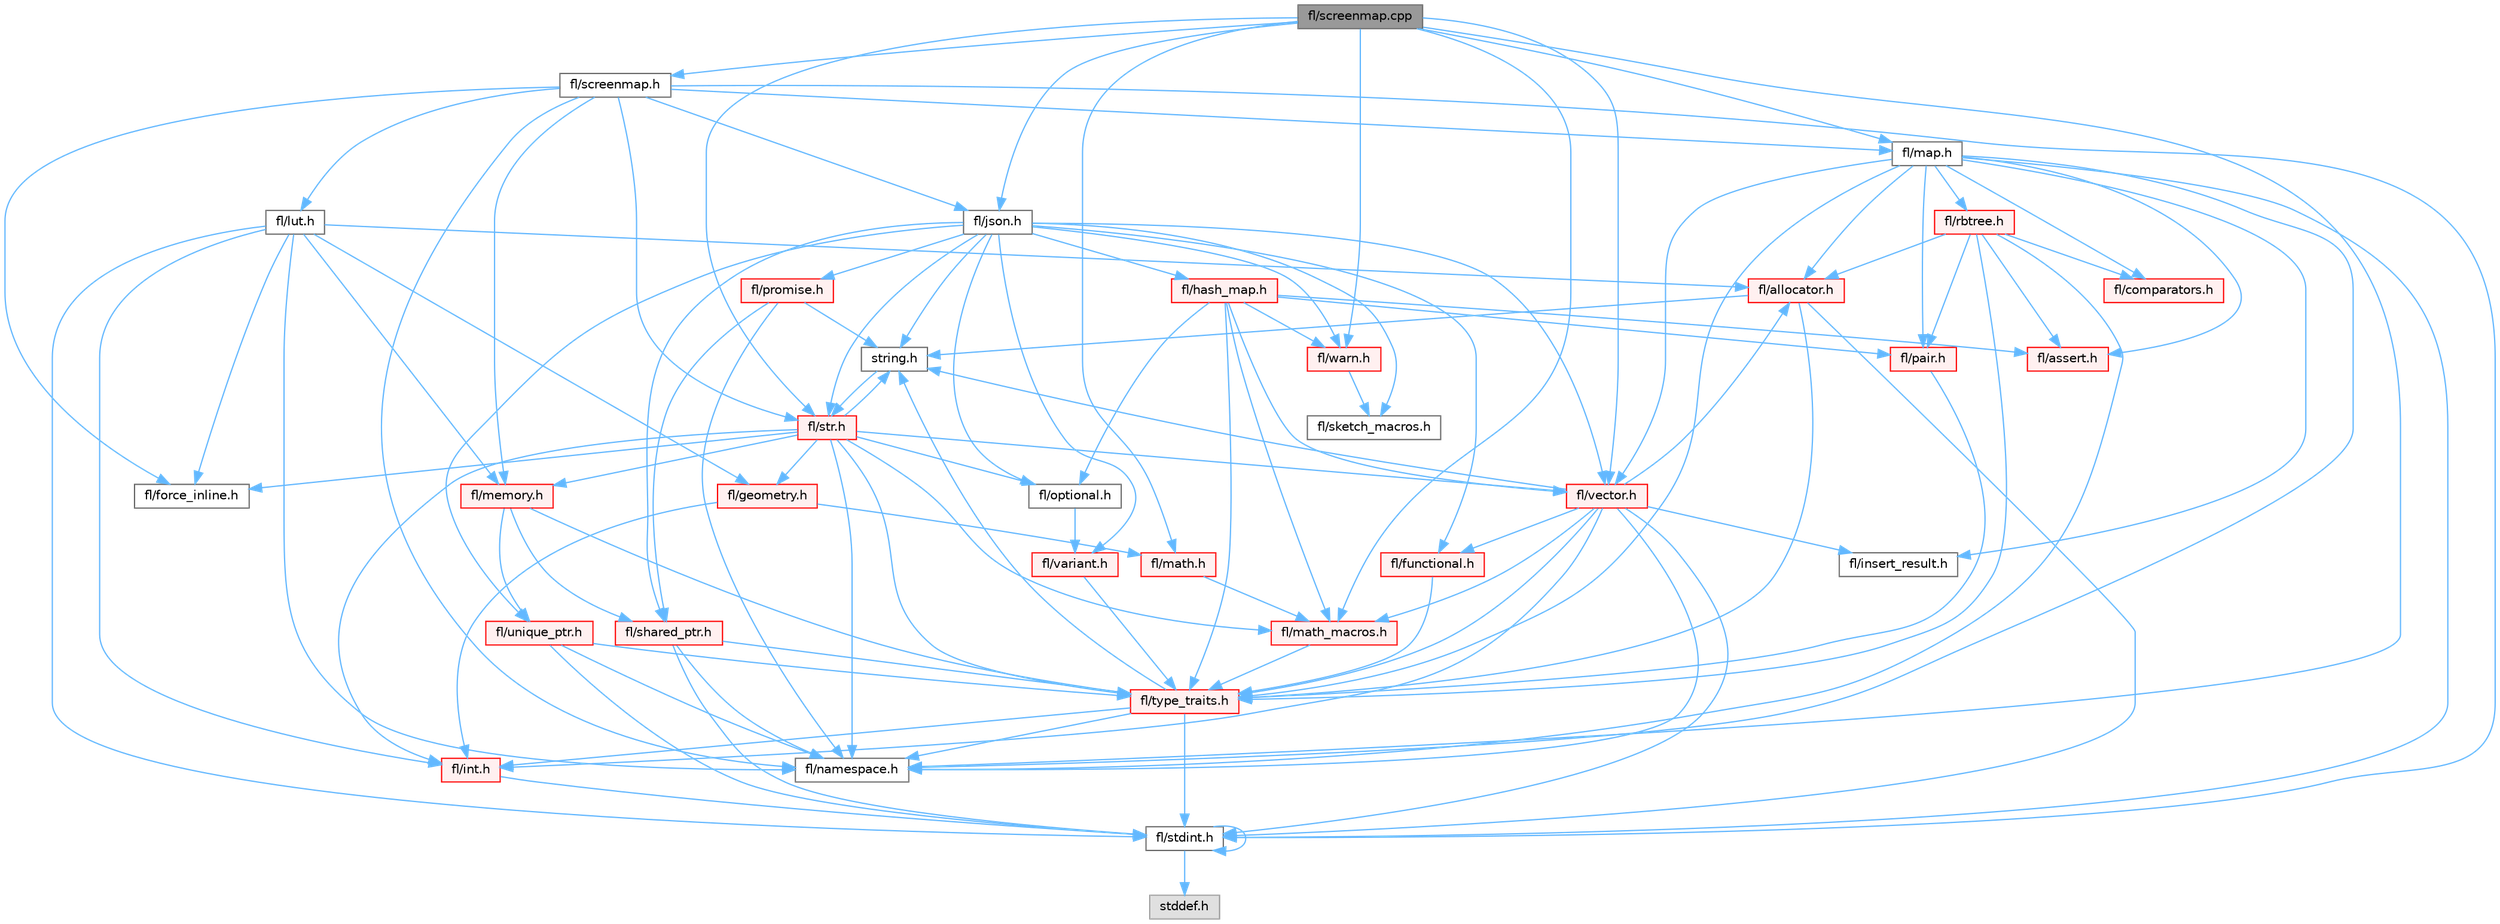 digraph "fl/screenmap.cpp"
{
 // INTERACTIVE_SVG=YES
 // LATEX_PDF_SIZE
  bgcolor="transparent";
  edge [fontname=Helvetica,fontsize=10,labelfontname=Helvetica,labelfontsize=10];
  node [fontname=Helvetica,fontsize=10,shape=box,height=0.2,width=0.4];
  Node1 [id="Node000001",label="fl/screenmap.cpp",height=0.2,width=0.4,color="gray40", fillcolor="grey60", style="filled", fontcolor="black",tooltip=" "];
  Node1 -> Node2 [id="edge1_Node000001_Node000002",color="steelblue1",style="solid",tooltip=" "];
  Node2 [id="Node000002",label="fl/screenmap.h",height=0.2,width=0.4,color="grey40", fillcolor="white", style="filled",URL="$d7/d97/screenmap_8h.html",tooltip=" "];
  Node2 -> Node3 [id="edge2_Node000002_Node000003",color="steelblue1",style="solid",tooltip=" "];
  Node3 [id="Node000003",label="fl/stdint.h",height=0.2,width=0.4,color="grey40", fillcolor="white", style="filled",URL="$df/dd8/stdint_8h.html",tooltip=" "];
  Node3 -> Node4 [id="edge3_Node000003_Node000004",color="steelblue1",style="solid",tooltip=" "];
  Node4 [id="Node000004",label="stddef.h",height=0.2,width=0.4,color="grey60", fillcolor="#E0E0E0", style="filled",tooltip=" "];
  Node3 -> Node3 [id="edge4_Node000003_Node000003",color="steelblue1",style="solid",tooltip=" "];
  Node2 -> Node5 [id="edge5_Node000002_Node000005",color="steelblue1",style="solid",tooltip=" "];
  Node5 [id="Node000005",label="fl/force_inline.h",height=0.2,width=0.4,color="grey40", fillcolor="white", style="filled",URL="$d4/d64/force__inline_8h.html",tooltip=" "];
  Node2 -> Node6 [id="edge6_Node000002_Node000006",color="steelblue1",style="solid",tooltip=" "];
  Node6 [id="Node000006",label="fl/lut.h",height=0.2,width=0.4,color="grey40", fillcolor="white", style="filled",URL="$db/d54/lut_8h.html",tooltip=" "];
  Node6 -> Node7 [id="edge7_Node000006_Node000007",color="steelblue1",style="solid",tooltip=" "];
  Node7 [id="Node000007",label="fl/allocator.h",height=0.2,width=0.4,color="red", fillcolor="#FFF0F0", style="filled",URL="$da/da9/allocator_8h.html",tooltip=" "];
  Node7 -> Node9 [id="edge8_Node000007_Node000009",color="steelblue1",style="solid",tooltip=" "];
  Node9 [id="Node000009",label="string.h",height=0.2,width=0.4,color="grey40", fillcolor="white", style="filled",URL="$da/d66/string_8h.html",tooltip=" "];
  Node9 -> Node10 [id="edge9_Node000009_Node000010",color="steelblue1",style="solid",tooltip=" "];
  Node10 [id="Node000010",label="fl/str.h",height=0.2,width=0.4,color="red", fillcolor="#FFF0F0", style="filled",URL="$d1/d93/str_8h.html",tooltip=" "];
  Node10 -> Node11 [id="edge10_Node000010_Node000011",color="steelblue1",style="solid",tooltip=" "];
  Node11 [id="Node000011",label="fl/int.h",height=0.2,width=0.4,color="red", fillcolor="#FFF0F0", style="filled",URL="$d3/d7e/int_8h.html",tooltip=" "];
  Node11 -> Node3 [id="edge11_Node000011_Node000003",color="steelblue1",style="solid",tooltip=" "];
  Node10 -> Node9 [id="edge12_Node000010_Node000009",color="steelblue1",style="solid",tooltip=" "];
  Node10 -> Node13 [id="edge13_Node000010_Node000013",color="steelblue1",style="solid",tooltip=" "];
  Node13 [id="Node000013",label="fl/geometry.h",height=0.2,width=0.4,color="red", fillcolor="#FFF0F0", style="filled",URL="$d4/d67/geometry_8h.html",tooltip=" "];
  Node13 -> Node11 [id="edge14_Node000013_Node000011",color="steelblue1",style="solid",tooltip=" "];
  Node13 -> Node14 [id="edge15_Node000013_Node000014",color="steelblue1",style="solid",tooltip=" "];
  Node14 [id="Node000014",label="fl/math.h",height=0.2,width=0.4,color="red", fillcolor="#FFF0F0", style="filled",URL="$df/db1/math_8h.html",tooltip=" "];
  Node14 -> Node18 [id="edge16_Node000014_Node000018",color="steelblue1",style="solid",tooltip=" "];
  Node18 [id="Node000018",label="fl/math_macros.h",height=0.2,width=0.4,color="red", fillcolor="#FFF0F0", style="filled",URL="$d8/db8/math__macros_8h.html",tooltip=" "];
  Node18 -> Node20 [id="edge17_Node000018_Node000020",color="steelblue1",style="solid",tooltip=" "];
  Node20 [id="Node000020",label="fl/type_traits.h",height=0.2,width=0.4,color="red", fillcolor="#FFF0F0", style="filled",URL="$df/d63/type__traits_8h.html",tooltip=" "];
  Node20 -> Node9 [id="edge18_Node000020_Node000009",color="steelblue1",style="solid",tooltip=" "];
  Node20 -> Node3 [id="edge19_Node000020_Node000003",color="steelblue1",style="solid",tooltip=" "];
  Node20 -> Node21 [id="edge20_Node000020_Node000021",color="steelblue1",style="solid",tooltip=" "];
  Node21 [id="Node000021",label="fl/namespace.h",height=0.2,width=0.4,color="grey40", fillcolor="white", style="filled",URL="$df/d2a/namespace_8h.html",tooltip="Implements the FastLED namespace macros."];
  Node20 -> Node11 [id="edge21_Node000020_Node000011",color="steelblue1",style="solid",tooltip=" "];
  Node10 -> Node18 [id="edge22_Node000010_Node000018",color="steelblue1",style="solid",tooltip=" "];
  Node10 -> Node21 [id="edge23_Node000010_Node000021",color="steelblue1",style="solid",tooltip=" "];
  Node10 -> Node23 [id="edge24_Node000010_Node000023",color="steelblue1",style="solid",tooltip=" "];
  Node23 [id="Node000023",label="fl/memory.h",height=0.2,width=0.4,color="red", fillcolor="#FFF0F0", style="filled",URL="$dc/d18/memory_8h.html",tooltip=" "];
  Node23 -> Node37 [id="edge25_Node000023_Node000037",color="steelblue1",style="solid",tooltip=" "];
  Node37 [id="Node000037",label="fl/shared_ptr.h",height=0.2,width=0.4,color="red", fillcolor="#FFF0F0", style="filled",URL="$df/d6a/shared__ptr_8h.html",tooltip=" "];
  Node37 -> Node21 [id="edge26_Node000037_Node000021",color="steelblue1",style="solid",tooltip=" "];
  Node37 -> Node20 [id="edge27_Node000037_Node000020",color="steelblue1",style="solid",tooltip=" "];
  Node37 -> Node3 [id="edge28_Node000037_Node000003",color="steelblue1",style="solid",tooltip=" "];
  Node23 -> Node26 [id="edge29_Node000023_Node000026",color="steelblue1",style="solid",tooltip=" "];
  Node26 [id="Node000026",label="fl/unique_ptr.h",height=0.2,width=0.4,color="red", fillcolor="#FFF0F0", style="filled",URL="$da/d4b/unique__ptr_8h.html",tooltip=" "];
  Node26 -> Node21 [id="edge30_Node000026_Node000021",color="steelblue1",style="solid",tooltip=" "];
  Node26 -> Node20 [id="edge31_Node000026_Node000020",color="steelblue1",style="solid",tooltip=" "];
  Node26 -> Node3 [id="edge32_Node000026_Node000003",color="steelblue1",style="solid",tooltip=" "];
  Node23 -> Node20 [id="edge33_Node000023_Node000020",color="steelblue1",style="solid",tooltip=" "];
  Node10 -> Node42 [id="edge34_Node000010_Node000042",color="steelblue1",style="solid",tooltip=" "];
  Node42 [id="Node000042",label="fl/optional.h",height=0.2,width=0.4,color="grey40", fillcolor="white", style="filled",URL="$dc/d62/optional_8h.html",tooltip=" "];
  Node42 -> Node43 [id="edge35_Node000042_Node000043",color="steelblue1",style="solid",tooltip=" "];
  Node43 [id="Node000043",label="fl/variant.h",height=0.2,width=0.4,color="red", fillcolor="#FFF0F0", style="filled",URL="$d6/d10/variant_8h.html",tooltip=" "];
  Node43 -> Node20 [id="edge36_Node000043_Node000020",color="steelblue1",style="solid",tooltip=" "];
  Node10 -> Node20 [id="edge37_Node000010_Node000020",color="steelblue1",style="solid",tooltip=" "];
  Node10 -> Node44 [id="edge38_Node000010_Node000044",color="steelblue1",style="solid",tooltip=" "];
  Node44 [id="Node000044",label="fl/vector.h",height=0.2,width=0.4,color="red", fillcolor="#FFF0F0", style="filled",URL="$d6/d68/vector_8h.html",tooltip=" "];
  Node44 -> Node3 [id="edge39_Node000044_Node000003",color="steelblue1",style="solid",tooltip=" "];
  Node44 -> Node11 [id="edge40_Node000044_Node000011",color="steelblue1",style="solid",tooltip=" "];
  Node44 -> Node9 [id="edge41_Node000044_Node000009",color="steelblue1",style="solid",tooltip=" "];
  Node44 -> Node45 [id="edge42_Node000044_Node000045",color="steelblue1",style="solid",tooltip=" "];
  Node45 [id="Node000045",label="fl/functional.h",height=0.2,width=0.4,color="red", fillcolor="#FFF0F0", style="filled",URL="$d8/dea/functional_8h.html",tooltip=" "];
  Node45 -> Node20 [id="edge43_Node000045_Node000020",color="steelblue1",style="solid",tooltip=" "];
  Node44 -> Node46 [id="edge44_Node000044_Node000046",color="steelblue1",style="solid",tooltip=" "];
  Node46 [id="Node000046",label="fl/insert_result.h",height=0.2,width=0.4,color="grey40", fillcolor="white", style="filled",URL="$d1/d22/insert__result_8h.html",tooltip=" "];
  Node44 -> Node18 [id="edge45_Node000044_Node000018",color="steelblue1",style="solid",tooltip=" "];
  Node44 -> Node21 [id="edge46_Node000044_Node000021",color="steelblue1",style="solid",tooltip=" "];
  Node44 -> Node7 [id="edge47_Node000044_Node000007",color="steelblue1",style="solid",tooltip=" "];
  Node44 -> Node20 [id="edge48_Node000044_Node000020",color="steelblue1",style="solid",tooltip=" "];
  Node10 -> Node5 [id="edge49_Node000010_Node000005",color="steelblue1",style="solid",tooltip=" "];
  Node7 -> Node20 [id="edge50_Node000007_Node000020",color="steelblue1",style="solid",tooltip=" "];
  Node7 -> Node3 [id="edge51_Node000007_Node000003",color="steelblue1",style="solid",tooltip=" "];
  Node6 -> Node5 [id="edge52_Node000006_Node000005",color="steelblue1",style="solid",tooltip=" "];
  Node6 -> Node23 [id="edge53_Node000006_Node000023",color="steelblue1",style="solid",tooltip=" "];
  Node6 -> Node3 [id="edge54_Node000006_Node000003",color="steelblue1",style="solid",tooltip=" "];
  Node6 -> Node11 [id="edge55_Node000006_Node000011",color="steelblue1",style="solid",tooltip=" "];
  Node6 -> Node13 [id="edge56_Node000006_Node000013",color="steelblue1",style="solid",tooltip=" "];
  Node6 -> Node21 [id="edge57_Node000006_Node000021",color="steelblue1",style="solid",tooltip=" "];
  Node2 -> Node23 [id="edge58_Node000002_Node000023",color="steelblue1",style="solid",tooltip=" "];
  Node2 -> Node53 [id="edge59_Node000002_Node000053",color="steelblue1",style="solid",tooltip=" "];
  Node53 [id="Node000053",label="fl/map.h",height=0.2,width=0.4,color="grey40", fillcolor="white", style="filled",URL="$dc/db7/map_8h.html",tooltip=" "];
  Node53 -> Node3 [id="edge60_Node000053_Node000003",color="steelblue1",style="solid",tooltip=" "];
  Node53 -> Node54 [id="edge61_Node000053_Node000054",color="steelblue1",style="solid",tooltip=" "];
  Node54 [id="Node000054",label="fl/assert.h",height=0.2,width=0.4,color="red", fillcolor="#FFF0F0", style="filled",URL="$dc/da7/assert_8h.html",tooltip=" "];
  Node53 -> Node56 [id="edge62_Node000053_Node000056",color="steelblue1",style="solid",tooltip=" "];
  Node56 [id="Node000056",label="fl/comparators.h",height=0.2,width=0.4,color="red", fillcolor="#FFF0F0", style="filled",URL="$dc/d7e/comparators_8h.html",tooltip=" "];
  Node53 -> Node46 [id="edge63_Node000053_Node000046",color="steelblue1",style="solid",tooltip=" "];
  Node53 -> Node21 [id="edge64_Node000053_Node000021",color="steelblue1",style="solid",tooltip=" "];
  Node53 -> Node57 [id="edge65_Node000053_Node000057",color="steelblue1",style="solid",tooltip=" "];
  Node57 [id="Node000057",label="fl/pair.h",height=0.2,width=0.4,color="red", fillcolor="#FFF0F0", style="filled",URL="$d3/d41/pair_8h.html",tooltip=" "];
  Node57 -> Node20 [id="edge66_Node000057_Node000020",color="steelblue1",style="solid",tooltip=" "];
  Node53 -> Node20 [id="edge67_Node000053_Node000020",color="steelblue1",style="solid",tooltip=" "];
  Node53 -> Node44 [id="edge68_Node000053_Node000044",color="steelblue1",style="solid",tooltip=" "];
  Node53 -> Node58 [id="edge69_Node000053_Node000058",color="steelblue1",style="solid",tooltip=" "];
  Node58 [id="Node000058",label="fl/rbtree.h",height=0.2,width=0.4,color="red", fillcolor="#FFF0F0", style="filled",URL="$d5/ddf/rbtree_8h.html",tooltip=" "];
  Node58 -> Node54 [id="edge70_Node000058_Node000054",color="steelblue1",style="solid",tooltip=" "];
  Node58 -> Node56 [id="edge71_Node000058_Node000056",color="steelblue1",style="solid",tooltip=" "];
  Node58 -> Node21 [id="edge72_Node000058_Node000021",color="steelblue1",style="solid",tooltip=" "];
  Node58 -> Node57 [id="edge73_Node000058_Node000057",color="steelblue1",style="solid",tooltip=" "];
  Node58 -> Node20 [id="edge74_Node000058_Node000020",color="steelblue1",style="solid",tooltip=" "];
  Node58 -> Node7 [id="edge75_Node000058_Node000007",color="steelblue1",style="solid",tooltip=" "];
  Node53 -> Node7 [id="edge76_Node000053_Node000007",color="steelblue1",style="solid",tooltip=" "];
  Node2 -> Node21 [id="edge77_Node000002_Node000021",color="steelblue1",style="solid",tooltip=" "];
  Node2 -> Node10 [id="edge78_Node000002_Node000010",color="steelblue1",style="solid",tooltip=" "];
  Node2 -> Node63 [id="edge79_Node000002_Node000063",color="steelblue1",style="solid",tooltip=" "];
  Node63 [id="Node000063",label="fl/json.h",height=0.2,width=0.4,color="grey40", fillcolor="white", style="filled",URL="$d7/d91/fl_2json_8h.html",tooltip="FastLED's Elegant JSON Library: fl::Json"];
  Node63 -> Node9 [id="edge80_Node000063_Node000009",color="steelblue1",style="solid",tooltip=" "];
  Node63 -> Node44 [id="edge81_Node000063_Node000044",color="steelblue1",style="solid",tooltip=" "];
  Node63 -> Node64 [id="edge82_Node000063_Node000064",color="steelblue1",style="solid",tooltip=" "];
  Node64 [id="Node000064",label="fl/hash_map.h",height=0.2,width=0.4,color="red", fillcolor="#FFF0F0", style="filled",URL="$d6/d13/hash__map_8h.html",tooltip=" "];
  Node64 -> Node54 [id="edge83_Node000064_Node000054",color="steelblue1",style="solid",tooltip=" "];
  Node64 -> Node42 [id="edge84_Node000064_Node000042",color="steelblue1",style="solid",tooltip=" "];
  Node64 -> Node57 [id="edge85_Node000064_Node000057",color="steelblue1",style="solid",tooltip=" "];
  Node64 -> Node20 [id="edge86_Node000064_Node000020",color="steelblue1",style="solid",tooltip=" "];
  Node64 -> Node44 [id="edge87_Node000064_Node000044",color="steelblue1",style="solid",tooltip=" "];
  Node64 -> Node66 [id="edge88_Node000064_Node000066",color="steelblue1",style="solid",tooltip=" "];
  Node66 [id="Node000066",label="fl/warn.h",height=0.2,width=0.4,color="red", fillcolor="#FFF0F0", style="filled",URL="$de/d77/warn_8h.html",tooltip=" "];
  Node66 -> Node77 [id="edge89_Node000066_Node000077",color="steelblue1",style="solid",tooltip=" "];
  Node77 [id="Node000077",label="fl/sketch_macros.h",height=0.2,width=0.4,color="grey40", fillcolor="white", style="filled",URL="$d1/dbc/sketch__macros_8h.html",tooltip=" "];
  Node64 -> Node18 [id="edge90_Node000064_Node000018",color="steelblue1",style="solid",tooltip=" "];
  Node63 -> Node43 [id="edge91_Node000063_Node000043",color="steelblue1",style="solid",tooltip=" "];
  Node63 -> Node42 [id="edge92_Node000063_Node000042",color="steelblue1",style="solid",tooltip=" "];
  Node63 -> Node26 [id="edge93_Node000063_Node000026",color="steelblue1",style="solid",tooltip=" "];
  Node63 -> Node37 [id="edge94_Node000063_Node000037",color="steelblue1",style="solid",tooltip=" "];
  Node63 -> Node45 [id="edge95_Node000063_Node000045",color="steelblue1",style="solid",tooltip=" "];
  Node63 -> Node10 [id="edge96_Node000063_Node000010",color="steelblue1",style="solid",tooltip=" "];
  Node63 -> Node78 [id="edge97_Node000063_Node000078",color="steelblue1",style="solid",tooltip=" "];
  Node78 [id="Node000078",label="fl/promise.h",height=0.2,width=0.4,color="red", fillcolor="#FFF0F0", style="filled",URL="$d6/d17/promise_8h.html",tooltip="Promise-based fluent API for FastLED - standalone async primitives."];
  Node78 -> Node21 [id="edge98_Node000078_Node000021",color="steelblue1",style="solid",tooltip=" "];
  Node78 -> Node9 [id="edge99_Node000078_Node000009",color="steelblue1",style="solid",tooltip=" "];
  Node78 -> Node37 [id="edge100_Node000078_Node000037",color="steelblue1",style="solid",tooltip=" "];
  Node63 -> Node66 [id="edge101_Node000063_Node000066",color="steelblue1",style="solid",tooltip=" "];
  Node63 -> Node77 [id="edge102_Node000063_Node000077",color="steelblue1",style="solid",tooltip=" "];
  Node1 -> Node63 [id="edge103_Node000001_Node000063",color="steelblue1",style="solid",tooltip=" "];
  Node1 -> Node53 [id="edge104_Node000001_Node000053",color="steelblue1",style="solid",tooltip=" "];
  Node1 -> Node14 [id="edge105_Node000001_Node000014",color="steelblue1",style="solid",tooltip=" "];
  Node1 -> Node18 [id="edge106_Node000001_Node000018",color="steelblue1",style="solid",tooltip=" "];
  Node1 -> Node21 [id="edge107_Node000001_Node000021",color="steelblue1",style="solid",tooltip=" "];
  Node1 -> Node10 [id="edge108_Node000001_Node000010",color="steelblue1",style="solid",tooltip=" "];
  Node1 -> Node44 [id="edge109_Node000001_Node000044",color="steelblue1",style="solid",tooltip=" "];
  Node1 -> Node66 [id="edge110_Node000001_Node000066",color="steelblue1",style="solid",tooltip=" "];
}
